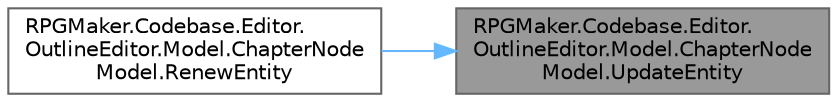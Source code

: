 digraph "RPGMaker.Codebase.Editor.OutlineEditor.Model.ChapterNodeModel.UpdateEntity"
{
 // LATEX_PDF_SIZE
  bgcolor="transparent";
  edge [fontname=Helvetica,fontsize=10,labelfontname=Helvetica,labelfontsize=10];
  node [fontname=Helvetica,fontsize=10,shape=box,height=0.2,width=0.4];
  rankdir="RL";
  Node1 [id="Node000001",label="RPGMaker.Codebase.Editor.\lOutlineEditor.Model.ChapterNode\lModel.UpdateEntity",height=0.2,width=0.4,color="gray40", fillcolor="grey60", style="filled", fontcolor="black",tooltip=" "];
  Node1 -> Node2 [id="edge1_Node000001_Node000002",dir="back",color="steelblue1",style="solid",tooltip=" "];
  Node2 [id="Node000002",label="RPGMaker.Codebase.Editor.\lOutlineEditor.Model.ChapterNode\lModel.RenewEntity",height=0.2,width=0.4,color="grey40", fillcolor="white", style="filled",URL="$d8/db3/class_r_p_g_maker_1_1_codebase_1_1_editor_1_1_outline_editor_1_1_model_1_1_chapter_node_model.html#a32b3ac49754504016cec68aada4e9fd6",tooltip=" "];
}
